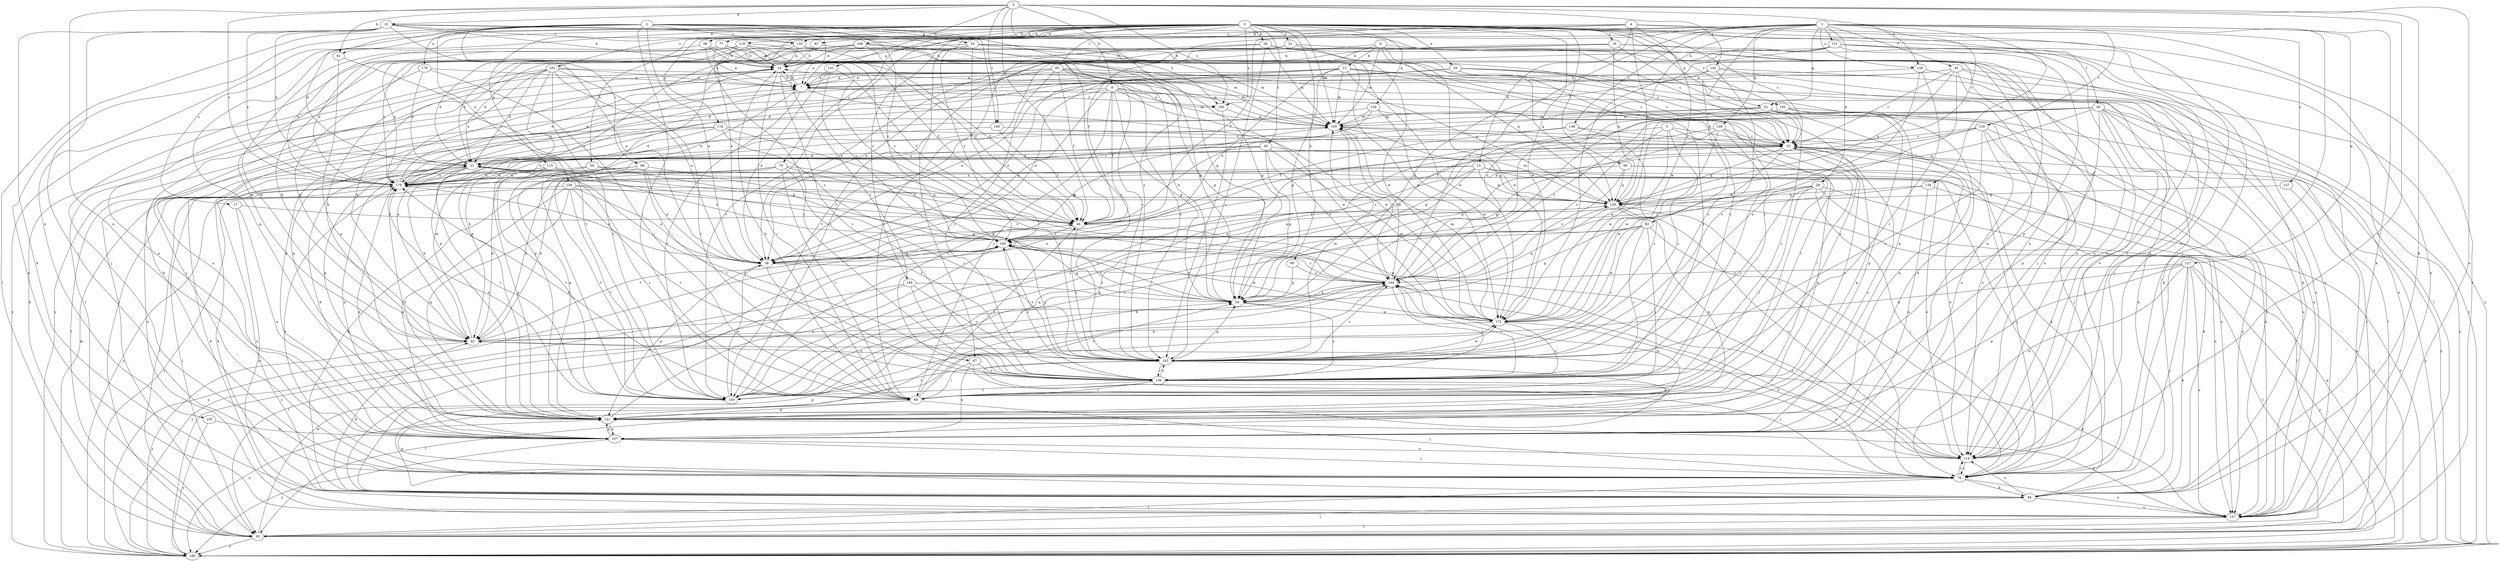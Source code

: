 strict digraph  {
0;
1;
2;
3;
4;
5;
6;
7;
9;
10;
12;
13;
14;
16;
17;
22;
23;
26;
28;
31;
35;
38;
40;
43;
45;
46;
51;
52;
54;
58;
59;
60;
61;
62;
67;
68;
69;
75;
76;
77;
82;
83;
84;
85;
90;
92;
100;
105;
107;
114;
115;
116;
119;
121;
126;
127;
128;
129;
130;
131;
134;
135;
136;
137;
140;
141;
142;
143;
148;
149;
150;
156;
157;
161;
164;
166;
172;
178;
179;
184;
185;
186;
192;
193;
0 -> 16  [label=c];
0 -> 17  [label=c];
0 -> 22  [label=c];
0 -> 23  [label=c];
0 -> 26  [label=d];
0 -> 35  [label=e];
0 -> 38  [label=e];
0 -> 40  [label=f];
0 -> 43  [label=f];
0 -> 51  [label=g];
0 -> 58  [label=h];
0 -> 59  [label=h];
0 -> 60  [label=h];
0 -> 61  [label=h];
0 -> 75  [label=j];
0 -> 76  [label=j];
0 -> 77  [label=k];
0 -> 85  [label=l];
0 -> 90  [label=l];
0 -> 100  [label=m];
0 -> 105  [label=n];
0 -> 114  [label=o];
0 -> 115  [label=p];
0 -> 116  [label=p];
0 -> 119  [label=p];
0 -> 121  [label=p];
0 -> 126  [label=q];
0 -> 161  [label=v];
0 -> 166  [label=w];
0 -> 172  [label=w];
0 -> 184  [label=y];
0 -> 185  [label=y];
0 -> 192  [label=z];
1 -> 7  [label=a];
1 -> 23  [label=c];
1 -> 28  [label=d];
1 -> 45  [label=f];
1 -> 46  [label=f];
1 -> 51  [label=g];
1 -> 67  [label=i];
1 -> 76  [label=j];
1 -> 82  [label=k];
1 -> 83  [label=k];
1 -> 84  [label=k];
1 -> 127  [label=q];
1 -> 128  [label=q];
1 -> 130  [label=r];
1 -> 131  [label=r];
1 -> 134  [label=r];
1 -> 137  [label=s];
1 -> 140  [label=s];
1 -> 148  [label=t];
1 -> 164  [label=v];
1 -> 172  [label=w];
2 -> 23  [label=c];
2 -> 31  [label=d];
2 -> 38  [label=e];
2 -> 52  [label=g];
2 -> 54  [label=g];
2 -> 67  [label=i];
2 -> 68  [label=i];
2 -> 69  [label=i];
2 -> 92  [label=l];
2 -> 135  [label=r];
2 -> 149  [label=t];
2 -> 156  [label=u];
2 -> 157  [label=u];
2 -> 178  [label=x];
2 -> 193  [label=z];
3 -> 9  [label=b];
3 -> 10  [label=b];
3 -> 46  [label=f];
3 -> 61  [label=h];
3 -> 84  [label=k];
3 -> 107  [label=n];
3 -> 114  [label=o];
3 -> 140  [label=s];
3 -> 141  [label=s];
3 -> 142  [label=s];
3 -> 143  [label=s];
3 -> 149  [label=t];
3 -> 157  [label=u];
3 -> 179  [label=x];
3 -> 185  [label=y];
4 -> 12  [label=b];
4 -> 46  [label=f];
4 -> 92  [label=l];
4 -> 129  [label=q];
4 -> 135  [label=r];
4 -> 150  [label=t];
4 -> 157  [label=u];
4 -> 172  [label=w];
5 -> 23  [label=c];
5 -> 107  [label=n];
5 -> 143  [label=s];
5 -> 150  [label=t];
5 -> 164  [label=v];
5 -> 172  [label=w];
6 -> 13  [label=b];
6 -> 14  [label=b];
6 -> 38  [label=e];
6 -> 100  [label=m];
6 -> 107  [label=n];
6 -> 129  [label=q];
6 -> 172  [label=w];
7 -> 14  [label=b];
7 -> 121  [label=p];
7 -> 150  [label=t];
7 -> 172  [label=w];
7 -> 185  [label=y];
9 -> 23  [label=c];
9 -> 38  [label=e];
9 -> 46  [label=f];
9 -> 54  [label=g];
9 -> 69  [label=i];
9 -> 100  [label=m];
9 -> 107  [label=n];
9 -> 121  [label=p];
9 -> 172  [label=w];
9 -> 185  [label=y];
10 -> 14  [label=b];
10 -> 31  [label=d];
10 -> 38  [label=e];
10 -> 76  [label=j];
10 -> 84  [label=k];
10 -> 135  [label=r];
10 -> 143  [label=s];
10 -> 179  [label=x];
10 -> 185  [label=y];
12 -> 62  [label=h];
12 -> 69  [label=i];
12 -> 76  [label=j];
12 -> 84  [label=k];
12 -> 129  [label=q];
12 -> 150  [label=t];
12 -> 179  [label=x];
12 -> 193  [label=z];
13 -> 7  [label=a];
13 -> 23  [label=c];
13 -> 31  [label=d];
13 -> 38  [label=e];
13 -> 54  [label=g];
13 -> 100  [label=m];
13 -> 129  [label=q];
13 -> 136  [label=r];
13 -> 157  [label=u];
13 -> 193  [label=z];
14 -> 7  [label=a];
14 -> 69  [label=i];
14 -> 76  [label=j];
14 -> 136  [label=r];
16 -> 14  [label=b];
16 -> 23  [label=c];
16 -> 31  [label=d];
16 -> 62  [label=h];
16 -> 76  [label=j];
16 -> 114  [label=o];
16 -> 129  [label=q];
17 -> 46  [label=f];
17 -> 107  [label=n];
17 -> 157  [label=u];
22 -> 14  [label=b];
22 -> 62  [label=h];
22 -> 107  [label=n];
22 -> 114  [label=o];
22 -> 136  [label=r];
22 -> 150  [label=t];
23 -> 31  [label=d];
23 -> 84  [label=k];
23 -> 114  [label=o];
23 -> 121  [label=p];
23 -> 129  [label=q];
23 -> 150  [label=t];
23 -> 157  [label=u];
23 -> 172  [label=w];
23 -> 186  [label=y];
26 -> 14  [label=b];
26 -> 23  [label=c];
26 -> 69  [label=i];
26 -> 100  [label=m];
26 -> 114  [label=o];
26 -> 143  [label=s];
28 -> 38  [label=e];
28 -> 69  [label=i];
28 -> 76  [label=j];
28 -> 92  [label=l];
28 -> 129  [label=q];
28 -> 143  [label=s];
28 -> 150  [label=t];
28 -> 186  [label=y];
31 -> 23  [label=c];
31 -> 62  [label=h];
31 -> 92  [label=l];
31 -> 107  [label=n];
31 -> 114  [label=o];
31 -> 143  [label=s];
31 -> 150  [label=t];
31 -> 179  [label=x];
35 -> 7  [label=a];
35 -> 38  [label=e];
35 -> 69  [label=i];
35 -> 84  [label=k];
35 -> 92  [label=l];
35 -> 114  [label=o];
35 -> 121  [label=p];
35 -> 186  [label=y];
38 -> 100  [label=m];
38 -> 121  [label=p];
38 -> 129  [label=q];
38 -> 136  [label=r];
38 -> 164  [label=v];
38 -> 179  [label=x];
40 -> 54  [label=g];
40 -> 76  [label=j];
40 -> 84  [label=k];
40 -> 92  [label=l];
40 -> 100  [label=m];
40 -> 121  [label=p];
40 -> 129  [label=q];
40 -> 157  [label=u];
40 -> 164  [label=v];
40 -> 172  [label=w];
40 -> 186  [label=y];
43 -> 31  [label=d];
43 -> 54  [label=g];
43 -> 121  [label=p];
43 -> 129  [label=q];
43 -> 164  [label=v];
43 -> 172  [label=w];
43 -> 179  [label=x];
45 -> 7  [label=a];
45 -> 23  [label=c];
45 -> 38  [label=e];
45 -> 76  [label=j];
45 -> 84  [label=k];
45 -> 92  [label=l];
45 -> 129  [label=q];
45 -> 143  [label=s];
46 -> 31  [label=d];
46 -> 143  [label=s];
46 -> 172  [label=w];
46 -> 193  [label=z];
51 -> 92  [label=l];
51 -> 100  [label=m];
51 -> 107  [label=n];
51 -> 136  [label=r];
51 -> 157  [label=u];
51 -> 164  [label=v];
51 -> 179  [label=x];
52 -> 14  [label=b];
52 -> 46  [label=f];
52 -> 100  [label=m];
52 -> 129  [label=q];
52 -> 172  [label=w];
52 -> 179  [label=x];
52 -> 193  [label=z];
54 -> 14  [label=b];
54 -> 136  [label=r];
54 -> 172  [label=w];
58 -> 7  [label=a];
58 -> 14  [label=b];
58 -> 179  [label=x];
58 -> 193  [label=z];
59 -> 54  [label=g];
59 -> 62  [label=h];
59 -> 157  [label=u];
59 -> 179  [label=x];
60 -> 54  [label=g];
60 -> 164  [label=v];
61 -> 121  [label=p];
61 -> 150  [label=t];
62 -> 7  [label=a];
62 -> 46  [label=f];
62 -> 100  [label=m];
62 -> 143  [label=s];
62 -> 164  [label=v];
62 -> 186  [label=y];
67 -> 69  [label=i];
67 -> 76  [label=j];
67 -> 107  [label=n];
67 -> 136  [label=r];
68 -> 38  [label=e];
68 -> 136  [label=r];
68 -> 150  [label=t];
68 -> 164  [label=v];
68 -> 179  [label=x];
68 -> 186  [label=y];
69 -> 14  [label=b];
69 -> 23  [label=c];
69 -> 46  [label=f];
69 -> 54  [label=g];
69 -> 76  [label=j];
69 -> 121  [label=p];
69 -> 179  [label=x];
69 -> 186  [label=y];
75 -> 46  [label=f];
75 -> 54  [label=g];
75 -> 62  [label=h];
75 -> 69  [label=i];
75 -> 84  [label=k];
75 -> 136  [label=r];
75 -> 179  [label=x];
76 -> 14  [label=b];
76 -> 84  [label=k];
76 -> 92  [label=l];
76 -> 114  [label=o];
76 -> 121  [label=p];
76 -> 157  [label=u];
76 -> 164  [label=v];
76 -> 179  [label=x];
77 -> 7  [label=a];
77 -> 14  [label=b];
77 -> 46  [label=f];
77 -> 62  [label=h];
77 -> 179  [label=x];
77 -> 193  [label=z];
82 -> 38  [label=e];
82 -> 54  [label=g];
82 -> 69  [label=i];
82 -> 76  [label=j];
82 -> 136  [label=r];
82 -> 143  [label=s];
82 -> 172  [label=w];
82 -> 193  [label=z];
83 -> 14  [label=b];
83 -> 136  [label=r];
83 -> 179  [label=x];
84 -> 54  [label=g];
84 -> 62  [label=h];
84 -> 92  [label=l];
84 -> 114  [label=o];
84 -> 157  [label=u];
84 -> 164  [label=v];
84 -> 179  [label=x];
84 -> 193  [label=z];
85 -> 7  [label=a];
85 -> 23  [label=c];
85 -> 31  [label=d];
85 -> 46  [label=f];
85 -> 54  [label=g];
85 -> 92  [label=l];
85 -> 100  [label=m];
85 -> 136  [label=r];
85 -> 143  [label=s];
85 -> 179  [label=x];
90 -> 76  [label=j];
90 -> 129  [label=q];
90 -> 164  [label=v];
90 -> 179  [label=x];
90 -> 186  [label=y];
92 -> 14  [label=b];
92 -> 172  [label=w];
92 -> 186  [label=y];
100 -> 23  [label=c];
100 -> 157  [label=u];
100 -> 164  [label=v];
105 -> 107  [label=n];
105 -> 186  [label=y];
107 -> 14  [label=b];
107 -> 23  [label=c];
107 -> 31  [label=d];
107 -> 76  [label=j];
107 -> 114  [label=o];
107 -> 121  [label=p];
107 -> 186  [label=y];
114 -> 76  [label=j];
114 -> 164  [label=v];
114 -> 193  [label=z];
115 -> 69  [label=i];
115 -> 92  [label=l];
115 -> 121  [label=p];
115 -> 150  [label=t];
115 -> 179  [label=x];
115 -> 193  [label=z];
116 -> 23  [label=c];
116 -> 31  [label=d];
116 -> 92  [label=l];
116 -> 143  [label=s];
116 -> 157  [label=u];
116 -> 193  [label=z];
119 -> 14  [label=b];
119 -> 31  [label=d];
119 -> 54  [label=g];
119 -> 62  [label=h];
119 -> 76  [label=j];
119 -> 100  [label=m];
119 -> 136  [label=r];
119 -> 143  [label=s];
121 -> 107  [label=n];
121 -> 179  [label=x];
121 -> 193  [label=z];
126 -> 69  [label=i];
126 -> 100  [label=m];
126 -> 150  [label=t];
126 -> 172  [label=w];
126 -> 179  [label=x];
127 -> 62  [label=h];
127 -> 76  [label=j];
127 -> 84  [label=k];
127 -> 92  [label=l];
127 -> 107  [label=n];
127 -> 121  [label=p];
127 -> 157  [label=u];
127 -> 164  [label=v];
127 -> 186  [label=y];
128 -> 23  [label=c];
128 -> 46  [label=f];
128 -> 54  [label=g];
128 -> 69  [label=i];
128 -> 136  [label=r];
128 -> 172  [label=w];
129 -> 46  [label=f];
129 -> 54  [label=g];
129 -> 76  [label=j];
129 -> 100  [label=m];
129 -> 114  [label=o];
129 -> 121  [label=p];
130 -> 23  [label=c];
130 -> 46  [label=f];
130 -> 54  [label=g];
130 -> 76  [label=j];
130 -> 107  [label=n];
130 -> 143  [label=s];
130 -> 157  [label=u];
131 -> 14  [label=b];
131 -> 38  [label=e];
131 -> 54  [label=g];
131 -> 114  [label=o];
131 -> 121  [label=p];
131 -> 150  [label=t];
131 -> 157  [label=u];
131 -> 186  [label=y];
134 -> 107  [label=n];
134 -> 129  [label=q];
134 -> 186  [label=y];
134 -> 193  [label=z];
135 -> 14  [label=b];
135 -> 46  [label=f];
135 -> 62  [label=h];
135 -> 114  [label=o];
135 -> 150  [label=t];
135 -> 172  [label=w];
136 -> 31  [label=d];
136 -> 69  [label=i];
136 -> 114  [label=o];
136 -> 143  [label=s];
136 -> 150  [label=t];
136 -> 164  [label=v];
136 -> 193  [label=z];
137 -> 129  [label=q];
137 -> 157  [label=u];
140 -> 7  [label=a];
140 -> 136  [label=r];
140 -> 143  [label=s];
140 -> 186  [label=y];
141 -> 7  [label=a];
141 -> 38  [label=e];
141 -> 46  [label=f];
141 -> 193  [label=z];
142 -> 7  [label=a];
142 -> 114  [label=o];
142 -> 143  [label=s];
142 -> 157  [label=u];
142 -> 164  [label=v];
143 -> 54  [label=g];
143 -> 92  [label=l];
143 -> 100  [label=m];
143 -> 121  [label=p];
143 -> 136  [label=r];
143 -> 150  [label=t];
143 -> 164  [label=v];
143 -> 172  [label=w];
143 -> 193  [label=z];
148 -> 23  [label=c];
148 -> 46  [label=f];
148 -> 143  [label=s];
148 -> 179  [label=x];
149 -> 23  [label=c];
149 -> 46  [label=f];
149 -> 121  [label=p];
150 -> 23  [label=c];
150 -> 38  [label=e];
150 -> 129  [label=q];
150 -> 179  [label=x];
156 -> 38  [label=e];
156 -> 46  [label=f];
156 -> 107  [label=n];
156 -> 121  [label=p];
156 -> 129  [label=q];
156 -> 136  [label=r];
156 -> 150  [label=t];
156 -> 186  [label=y];
157 -> 7  [label=a];
157 -> 31  [label=d];
157 -> 62  [label=h];
157 -> 92  [label=l];
157 -> 121  [label=p];
161 -> 7  [label=a];
161 -> 31  [label=d];
161 -> 38  [label=e];
161 -> 62  [label=h];
161 -> 69  [label=i];
161 -> 100  [label=m];
161 -> 107  [label=n];
161 -> 121  [label=p];
161 -> 150  [label=t];
161 -> 179  [label=x];
164 -> 31  [label=d];
164 -> 54  [label=g];
164 -> 62  [label=h];
164 -> 100  [label=m];
164 -> 121  [label=p];
164 -> 136  [label=r];
164 -> 150  [label=t];
164 -> 193  [label=z];
166 -> 7  [label=a];
166 -> 14  [label=b];
166 -> 31  [label=d];
166 -> 46  [label=f];
166 -> 54  [label=g];
166 -> 121  [label=p];
166 -> 172  [label=w];
172 -> 62  [label=h];
172 -> 100  [label=m];
172 -> 114  [label=o];
172 -> 136  [label=r];
178 -> 7  [label=a];
178 -> 31  [label=d];
178 -> 69  [label=i];
178 -> 186  [label=y];
179 -> 7  [label=a];
179 -> 14  [label=b];
179 -> 84  [label=k];
179 -> 92  [label=l];
179 -> 107  [label=n];
179 -> 129  [label=q];
184 -> 54  [label=g];
184 -> 92  [label=l];
184 -> 136  [label=r];
184 -> 143  [label=s];
184 -> 186  [label=y];
185 -> 100  [label=m];
185 -> 143  [label=s];
186 -> 100  [label=m];
186 -> 129  [label=q];
186 -> 193  [label=z];
192 -> 62  [label=h];
192 -> 100  [label=m];
192 -> 107  [label=n];
192 -> 114  [label=o];
192 -> 121  [label=p];
192 -> 164  [label=v];
193 -> 38  [label=e];
193 -> 54  [label=g];
193 -> 143  [label=s];
193 -> 172  [label=w];
193 -> 186  [label=y];
}

